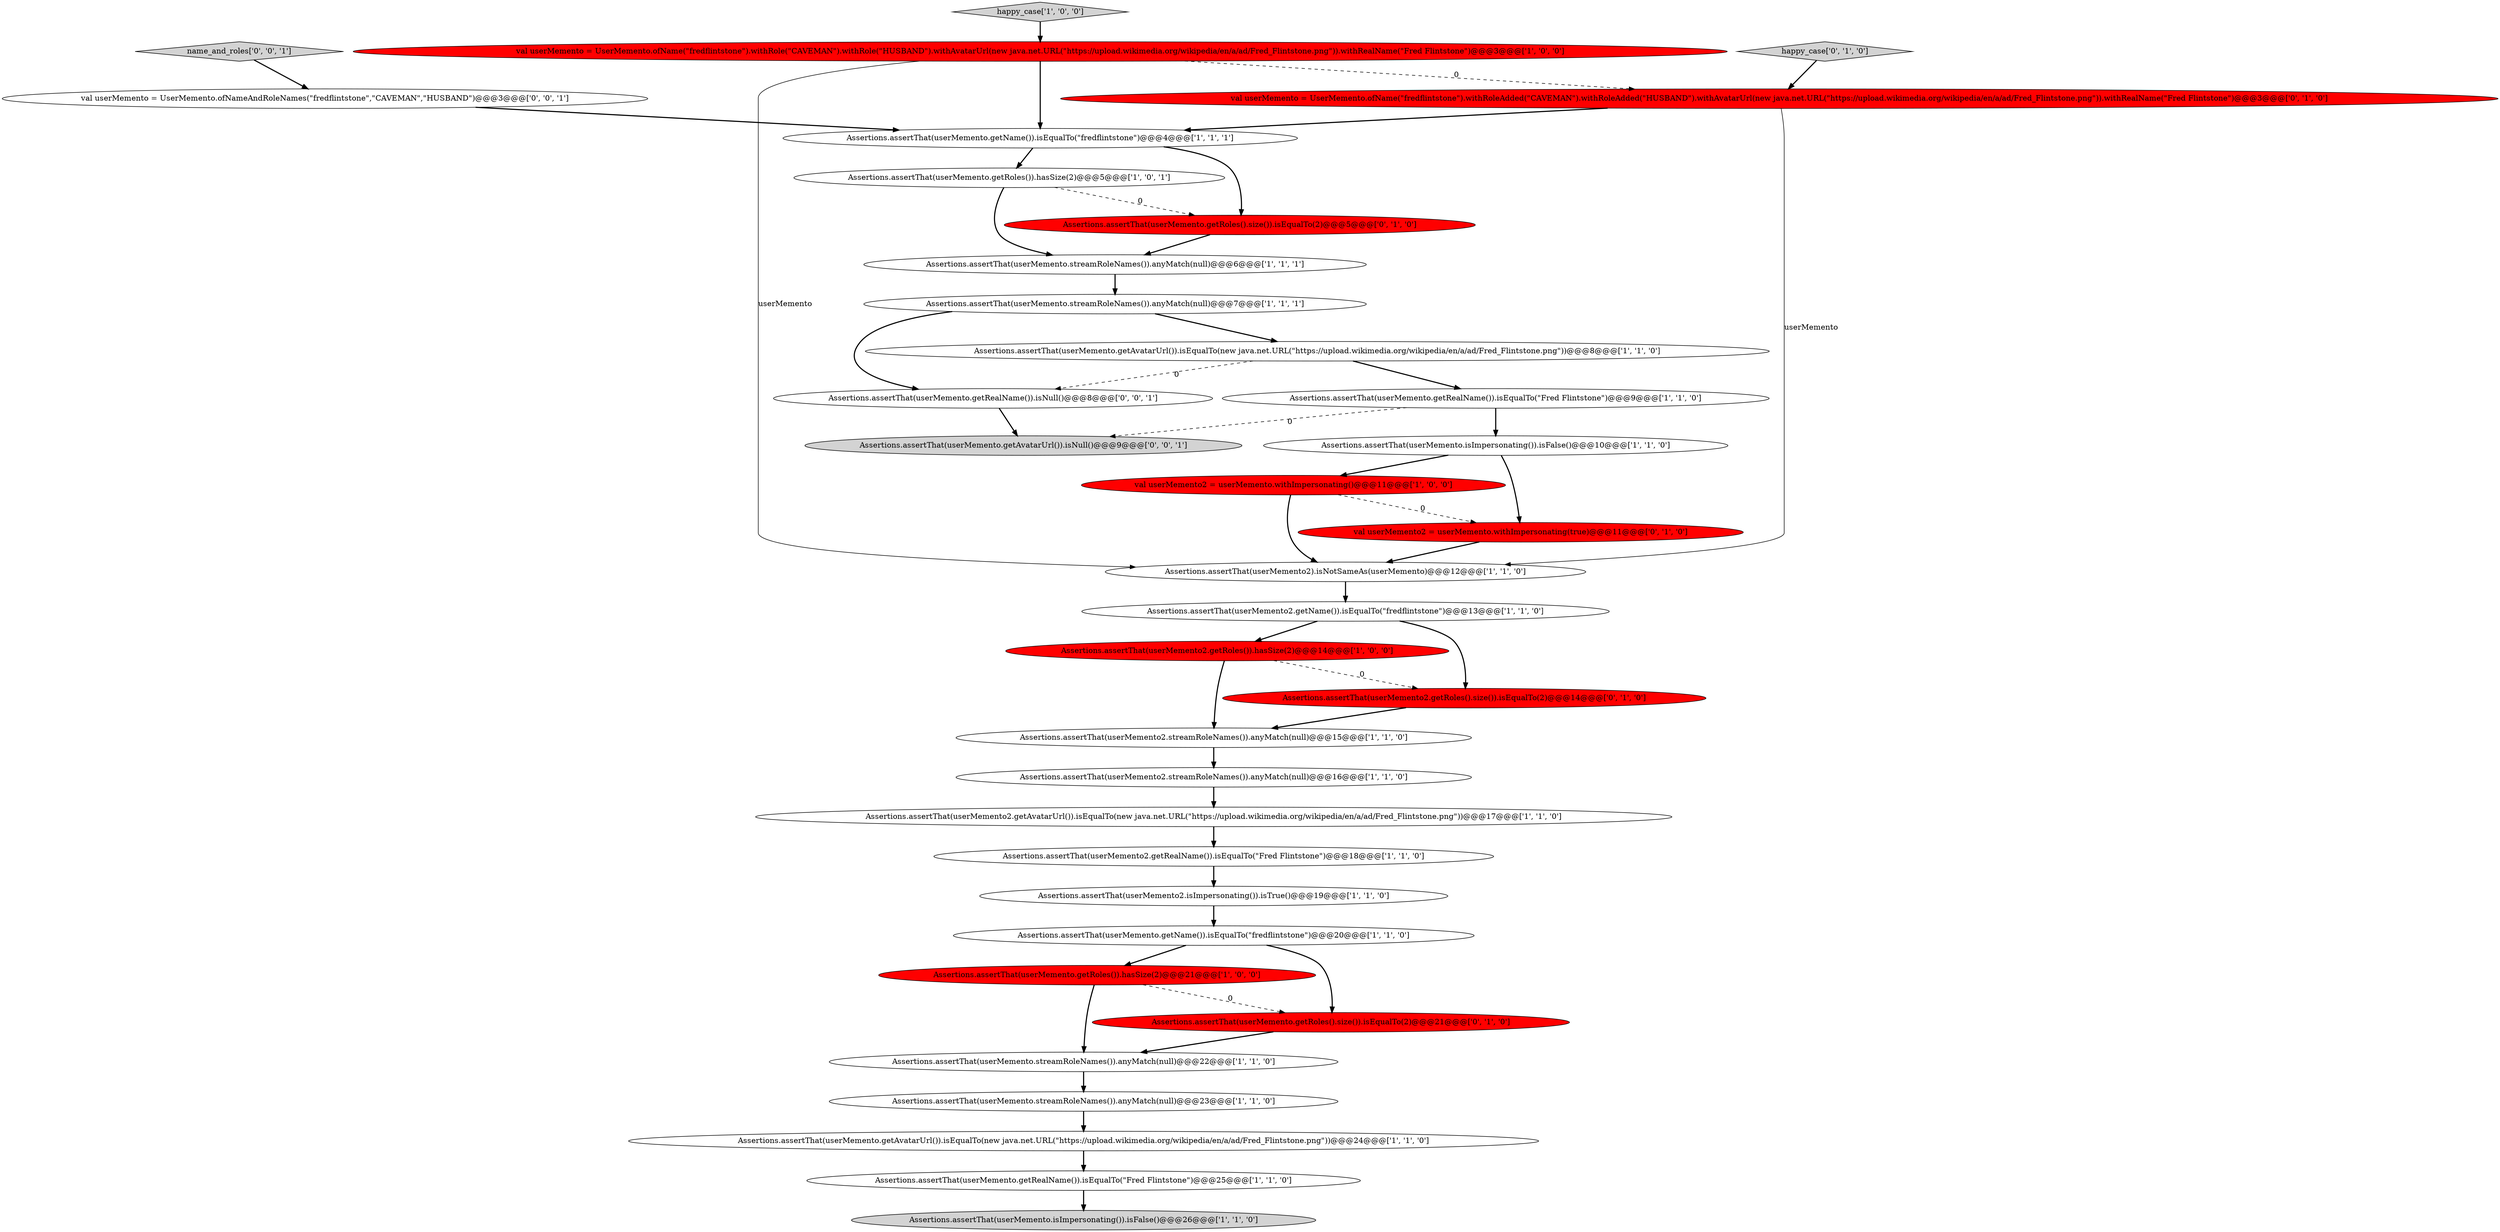 digraph {
9 [style = filled, label = "Assertions.assertThat(userMemento.streamRoleNames()).anyMatch(null)@@@22@@@['1', '1', '0']", fillcolor = white, shape = ellipse image = "AAA0AAABBB1BBB"];
3 [style = filled, label = "Assertions.assertThat(userMemento.getRoles()).hasSize(2)@@@21@@@['1', '0', '0']", fillcolor = red, shape = ellipse image = "AAA1AAABBB1BBB"];
33 [style = filled, label = "name_and_roles['0', '0', '1']", fillcolor = lightgray, shape = diamond image = "AAA0AAABBB3BBB"];
10 [style = filled, label = "Assertions.assertThat(userMemento2.streamRoleNames()).anyMatch(null)@@@15@@@['1', '1', '0']", fillcolor = white, shape = ellipse image = "AAA0AAABBB1BBB"];
31 [style = filled, label = "Assertions.assertThat(userMemento.getAvatarUrl()).isNull()@@@9@@@['0', '0', '1']", fillcolor = lightgray, shape = ellipse image = "AAA0AAABBB3BBB"];
34 [style = filled, label = "Assertions.assertThat(userMemento.getRealName()).isNull()@@@8@@@['0', '0', '1']", fillcolor = white, shape = ellipse image = "AAA0AAABBB3BBB"];
8 [style = filled, label = "Assertions.assertThat(userMemento.streamRoleNames()).anyMatch(null)@@@6@@@['1', '1', '1']", fillcolor = white, shape = ellipse image = "AAA0AAABBB1BBB"];
23 [style = filled, label = "Assertions.assertThat(userMemento.getRoles()).hasSize(2)@@@5@@@['1', '0', '1']", fillcolor = white, shape = ellipse image = "AAA0AAABBB1BBB"];
19 [style = filled, label = "Assertions.assertThat(userMemento2.getName()).isEqualTo(\"fredflintstone\")@@@13@@@['1', '1', '0']", fillcolor = white, shape = ellipse image = "AAA0AAABBB1BBB"];
24 [style = filled, label = "Assertions.assertThat(userMemento.isImpersonating()).isFalse()@@@10@@@['1', '1', '0']", fillcolor = white, shape = ellipse image = "AAA0AAABBB1BBB"];
22 [style = filled, label = "Assertions.assertThat(userMemento.getRealName()).isEqualTo(\"Fred Flintstone\")@@@25@@@['1', '1', '0']", fillcolor = white, shape = ellipse image = "AAA0AAABBB1BBB"];
6 [style = filled, label = "Assertions.assertThat(userMemento.getName()).isEqualTo(\"fredflintstone\")@@@20@@@['1', '1', '0']", fillcolor = white, shape = ellipse image = "AAA0AAABBB1BBB"];
16 [style = filled, label = "Assertions.assertThat(userMemento.getRealName()).isEqualTo(\"Fred Flintstone\")@@@9@@@['1', '1', '0']", fillcolor = white, shape = ellipse image = "AAA0AAABBB1BBB"];
32 [style = filled, label = "val userMemento = UserMemento.ofNameAndRoleNames(\"fredflintstone\",\"CAVEMAN\",\"HUSBAND\")@@@3@@@['0', '0', '1']", fillcolor = white, shape = ellipse image = "AAA0AAABBB3BBB"];
12 [style = filled, label = "Assertions.assertThat(userMemento2.getRoles()).hasSize(2)@@@14@@@['1', '0', '0']", fillcolor = red, shape = ellipse image = "AAA1AAABBB1BBB"];
1 [style = filled, label = "Assertions.assertThat(userMemento2.getRealName()).isEqualTo(\"Fred Flintstone\")@@@18@@@['1', '1', '0']", fillcolor = white, shape = ellipse image = "AAA0AAABBB1BBB"];
21 [style = filled, label = "Assertions.assertThat(userMemento2.isImpersonating()).isTrue()@@@19@@@['1', '1', '0']", fillcolor = white, shape = ellipse image = "AAA0AAABBB1BBB"];
17 [style = filled, label = "val userMemento2 = userMemento.withImpersonating()@@@11@@@['1', '0', '0']", fillcolor = red, shape = ellipse image = "AAA1AAABBB1BBB"];
0 [style = filled, label = "Assertions.assertThat(userMemento2.streamRoleNames()).anyMatch(null)@@@16@@@['1', '1', '0']", fillcolor = white, shape = ellipse image = "AAA0AAABBB1BBB"];
30 [style = filled, label = "happy_case['0', '1', '0']", fillcolor = lightgray, shape = diamond image = "AAA0AAABBB2BBB"];
5 [style = filled, label = "Assertions.assertThat(userMemento.getName()).isEqualTo(\"fredflintstone\")@@@4@@@['1', '1', '1']", fillcolor = white, shape = ellipse image = "AAA0AAABBB1BBB"];
20 [style = filled, label = "Assertions.assertThat(userMemento.isImpersonating()).isFalse()@@@26@@@['1', '1', '0']", fillcolor = lightgray, shape = ellipse image = "AAA0AAABBB1BBB"];
25 [style = filled, label = "Assertions.assertThat(userMemento.getRoles().size()).isEqualTo(2)@@@5@@@['0', '1', '0']", fillcolor = red, shape = ellipse image = "AAA1AAABBB2BBB"];
11 [style = filled, label = "Assertions.assertThat(userMemento2.getAvatarUrl()).isEqualTo(new java.net.URL(\"https://upload.wikimedia.org/wikipedia/en/a/ad/Fred_Flintstone.png\"))@@@17@@@['1', '1', '0']", fillcolor = white, shape = ellipse image = "AAA0AAABBB1BBB"];
27 [style = filled, label = "val userMemento2 = userMemento.withImpersonating(true)@@@11@@@['0', '1', '0']", fillcolor = red, shape = ellipse image = "AAA1AAABBB2BBB"];
29 [style = filled, label = "Assertions.assertThat(userMemento.getRoles().size()).isEqualTo(2)@@@21@@@['0', '1', '0']", fillcolor = red, shape = ellipse image = "AAA1AAABBB2BBB"];
18 [style = filled, label = "happy_case['1', '0', '0']", fillcolor = lightgray, shape = diamond image = "AAA0AAABBB1BBB"];
2 [style = filled, label = "Assertions.assertThat(userMemento.streamRoleNames()).anyMatch(null)@@@23@@@['1', '1', '0']", fillcolor = white, shape = ellipse image = "AAA0AAABBB1BBB"];
28 [style = filled, label = "val userMemento = UserMemento.ofName(\"fredflintstone\").withRoleAdded(\"CAVEMAN\").withRoleAdded(\"HUSBAND\").withAvatarUrl(new java.net.URL(\"https://upload.wikimedia.org/wikipedia/en/a/ad/Fred_Flintstone.png\")).withRealName(\"Fred Flintstone\")@@@3@@@['0', '1', '0']", fillcolor = red, shape = ellipse image = "AAA1AAABBB2BBB"];
13 [style = filled, label = "Assertions.assertThat(userMemento.getAvatarUrl()).isEqualTo(new java.net.URL(\"https://upload.wikimedia.org/wikipedia/en/a/ad/Fred_Flintstone.png\"))@@@8@@@['1', '1', '0']", fillcolor = white, shape = ellipse image = "AAA0AAABBB1BBB"];
4 [style = filled, label = "Assertions.assertThat(userMemento.getAvatarUrl()).isEqualTo(new java.net.URL(\"https://upload.wikimedia.org/wikipedia/en/a/ad/Fred_Flintstone.png\"))@@@24@@@['1', '1', '0']", fillcolor = white, shape = ellipse image = "AAA0AAABBB1BBB"];
7 [style = filled, label = "Assertions.assertThat(userMemento2).isNotSameAs(userMemento)@@@12@@@['1', '1', '0']", fillcolor = white, shape = ellipse image = "AAA0AAABBB1BBB"];
15 [style = filled, label = "Assertions.assertThat(userMemento.streamRoleNames()).anyMatch(null)@@@7@@@['1', '1', '1']", fillcolor = white, shape = ellipse image = "AAA0AAABBB1BBB"];
26 [style = filled, label = "Assertions.assertThat(userMemento2.getRoles().size()).isEqualTo(2)@@@14@@@['0', '1', '0']", fillcolor = red, shape = ellipse image = "AAA1AAABBB2BBB"];
14 [style = filled, label = "val userMemento = UserMemento.ofName(\"fredflintstone\").withRole(\"CAVEMAN\").withRole(\"HUSBAND\").withAvatarUrl(new java.net.URL(\"https://upload.wikimedia.org/wikipedia/en/a/ad/Fred_Flintstone.png\")).withRealName(\"Fred Flintstone\")@@@3@@@['1', '0', '0']", fillcolor = red, shape = ellipse image = "AAA1AAABBB1BBB"];
3->29 [style = dashed, label="0"];
6->3 [style = bold, label=""];
32->5 [style = bold, label=""];
15->13 [style = bold, label=""];
28->5 [style = bold, label=""];
8->15 [style = bold, label=""];
15->34 [style = bold, label=""];
5->23 [style = bold, label=""];
19->12 [style = bold, label=""];
21->6 [style = bold, label=""];
11->1 [style = bold, label=""];
9->2 [style = bold, label=""];
26->10 [style = bold, label=""];
28->7 [style = solid, label="userMemento"];
14->28 [style = dashed, label="0"];
23->25 [style = dashed, label="0"];
16->24 [style = bold, label=""];
29->9 [style = bold, label=""];
0->11 [style = bold, label=""];
14->7 [style = solid, label="userMemento"];
34->31 [style = bold, label=""];
16->31 [style = dashed, label="0"];
23->8 [style = bold, label=""];
2->4 [style = bold, label=""];
13->16 [style = bold, label=""];
5->25 [style = bold, label=""];
6->29 [style = bold, label=""];
17->7 [style = bold, label=""];
3->9 [style = bold, label=""];
12->26 [style = dashed, label="0"];
12->10 [style = bold, label=""];
30->28 [style = bold, label=""];
22->20 [style = bold, label=""];
1->21 [style = bold, label=""];
19->26 [style = bold, label=""];
10->0 [style = bold, label=""];
27->7 [style = bold, label=""];
24->17 [style = bold, label=""];
33->32 [style = bold, label=""];
25->8 [style = bold, label=""];
7->19 [style = bold, label=""];
13->34 [style = dashed, label="0"];
4->22 [style = bold, label=""];
18->14 [style = bold, label=""];
24->27 [style = bold, label=""];
14->5 [style = bold, label=""];
17->27 [style = dashed, label="0"];
}
